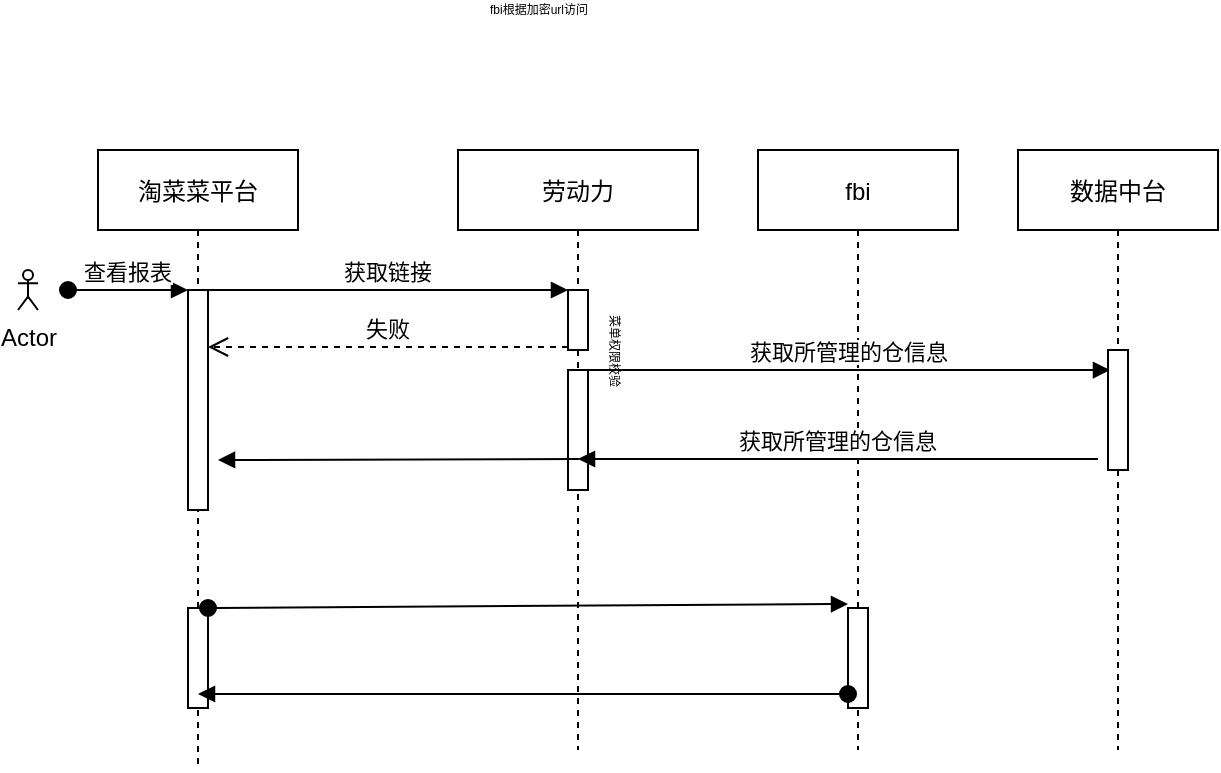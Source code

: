 <mxfile version="19.0.0" type="github">
  <diagram id="kgpKYQtTHZ0yAKxKKP6v" name="Page-1">
    <mxGraphModel dx="1249" dy="718" grid="1" gridSize="10" guides="1" tooltips="1" connect="1" arrows="1" fold="1" page="1" pageScale="1" pageWidth="850" pageHeight="1100" math="0" shadow="0">
      <root>
        <mxCell id="0" />
        <mxCell id="1" parent="0" />
        <mxCell id="3nuBFxr9cyL0pnOWT2aG-1" value="淘菜菜平台" style="shape=umlLifeline;perimeter=lifelinePerimeter;container=1;collapsible=0;recursiveResize=0;rounded=0;shadow=0;strokeWidth=1;" parent="1" vertex="1">
          <mxGeometry x="120" y="80" width="100" height="310" as="geometry" />
        </mxCell>
        <mxCell id="3nuBFxr9cyL0pnOWT2aG-2" value="" style="points=[];perimeter=orthogonalPerimeter;rounded=0;shadow=0;strokeWidth=1;" parent="3nuBFxr9cyL0pnOWT2aG-1" vertex="1">
          <mxGeometry x="45" y="70" width="10" height="110" as="geometry" />
        </mxCell>
        <mxCell id="3nuBFxr9cyL0pnOWT2aG-3" value="查看报表" style="verticalAlign=bottom;startArrow=oval;endArrow=block;startSize=8;shadow=0;strokeWidth=1;" parent="3nuBFxr9cyL0pnOWT2aG-1" target="3nuBFxr9cyL0pnOWT2aG-2" edge="1">
          <mxGeometry relative="1" as="geometry">
            <mxPoint x="-15" y="70" as="sourcePoint" />
          </mxGeometry>
        </mxCell>
        <mxCell id="IaG24eW45NkP1XahKQve-6" value="" style="points=[];perimeter=orthogonalPerimeter;rounded=0;shadow=0;strokeWidth=1;" vertex="1" parent="3nuBFxr9cyL0pnOWT2aG-1">
          <mxGeometry x="45" y="229" width="10" height="50" as="geometry" />
        </mxCell>
        <mxCell id="IaG24eW45NkP1XahKQve-7" value="" style="verticalAlign=bottom;startArrow=oval;endArrow=block;startSize=8;shadow=0;strokeWidth=1;entryX=0;entryY=-0.04;entryDx=0;entryDy=0;entryPerimeter=0;" edge="1" parent="3nuBFxr9cyL0pnOWT2aG-1" target="IaG24eW45NkP1XahKQve-5">
          <mxGeometry relative="1" as="geometry">
            <mxPoint x="55" y="229" as="sourcePoint" />
            <mxPoint x="115" y="229" as="targetPoint" />
          </mxGeometry>
        </mxCell>
        <mxCell id="3nuBFxr9cyL0pnOWT2aG-5" value="劳动力" style="shape=umlLifeline;perimeter=lifelinePerimeter;container=1;collapsible=0;recursiveResize=0;rounded=0;shadow=0;strokeWidth=1;" parent="1" vertex="1">
          <mxGeometry x="300" y="80" width="120" height="300" as="geometry" />
        </mxCell>
        <mxCell id="3nuBFxr9cyL0pnOWT2aG-6" value="" style="points=[];perimeter=orthogonalPerimeter;rounded=0;shadow=0;strokeWidth=1;" parent="3nuBFxr9cyL0pnOWT2aG-5" vertex="1">
          <mxGeometry x="55" y="70" width="10" height="30" as="geometry" />
        </mxCell>
        <mxCell id="IaG24eW45NkP1XahKQve-9" value="&lt;font style=&quot;font-size: 6px;&quot;&gt;菜单权限校验&lt;/font&gt;" style="text;html=1;align=center;verticalAlign=middle;resizable=0;points=[];autosize=1;strokeColor=none;fillColor=none;rotation=90;" vertex="1" parent="3nuBFxr9cyL0pnOWT2aG-5">
          <mxGeometry x="35" y="90" width="90" height="20" as="geometry" />
        </mxCell>
        <mxCell id="IaG24eW45NkP1XahKQve-10" value="" style="points=[];perimeter=orthogonalPerimeter;rounded=0;shadow=0;strokeWidth=1;" vertex="1" parent="3nuBFxr9cyL0pnOWT2aG-5">
          <mxGeometry x="55" y="110" width="10" height="60" as="geometry" />
        </mxCell>
        <mxCell id="3nuBFxr9cyL0pnOWT2aG-7" value="失败" style="verticalAlign=bottom;endArrow=open;dashed=1;endSize=8;exitX=0;exitY=0.95;shadow=0;strokeWidth=1;" parent="1" source="3nuBFxr9cyL0pnOWT2aG-6" target="3nuBFxr9cyL0pnOWT2aG-2" edge="1">
          <mxGeometry relative="1" as="geometry">
            <mxPoint x="275" y="236" as="targetPoint" />
          </mxGeometry>
        </mxCell>
        <mxCell id="3nuBFxr9cyL0pnOWT2aG-8" value="获取链接" style="verticalAlign=bottom;endArrow=block;entryX=0;entryY=0;shadow=0;strokeWidth=1;" parent="1" source="3nuBFxr9cyL0pnOWT2aG-2" target="3nuBFxr9cyL0pnOWT2aG-6" edge="1">
          <mxGeometry relative="1" as="geometry">
            <mxPoint x="275" y="160" as="sourcePoint" />
          </mxGeometry>
        </mxCell>
        <mxCell id="IaG24eW45NkP1XahKQve-1" value="Actor" style="shape=umlActor;verticalLabelPosition=bottom;verticalAlign=top;html=1;" vertex="1" parent="1">
          <mxGeometry x="80" y="140" width="10" height="20" as="geometry" />
        </mxCell>
        <mxCell id="IaG24eW45NkP1XahKQve-4" value="fbi" style="shape=umlLifeline;perimeter=lifelinePerimeter;container=1;collapsible=0;recursiveResize=0;rounded=0;shadow=0;strokeWidth=1;" vertex="1" parent="1">
          <mxGeometry x="450" y="80" width="100" height="300" as="geometry" />
        </mxCell>
        <mxCell id="IaG24eW45NkP1XahKQve-5" value="" style="points=[];perimeter=orthogonalPerimeter;rounded=0;shadow=0;strokeWidth=1;" vertex="1" parent="IaG24eW45NkP1XahKQve-4">
          <mxGeometry x="45" y="229" width="10" height="50" as="geometry" />
        </mxCell>
        <mxCell id="IaG24eW45NkP1XahKQve-13" value="获取所管理的仓信息" style="verticalAlign=bottom;endArrow=block;entryX=0.1;entryY=0.167;shadow=0;strokeWidth=1;entryDx=0;entryDy=0;entryPerimeter=0;" edge="1" parent="IaG24eW45NkP1XahKQve-4" target="IaG24eW45NkP1XahKQve-12">
          <mxGeometry relative="1" as="geometry">
            <mxPoint x="-85" y="110" as="sourcePoint" />
            <mxPoint x="95" y="110" as="targetPoint" />
          </mxGeometry>
        </mxCell>
        <mxCell id="IaG24eW45NkP1XahKQve-16" value="" style="verticalAlign=bottom;startArrow=oval;endArrow=block;startSize=8;shadow=0;strokeWidth=1;" edge="1" parent="IaG24eW45NkP1XahKQve-4" target="3nuBFxr9cyL0pnOWT2aG-1">
          <mxGeometry relative="1" as="geometry">
            <mxPoint x="45" y="272" as="sourcePoint" />
            <mxPoint x="365" y="270" as="targetPoint" />
          </mxGeometry>
        </mxCell>
        <mxCell id="IaG24eW45NkP1XahKQve-11" value="数据中台" style="shape=umlLifeline;perimeter=lifelinePerimeter;container=1;collapsible=0;recursiveResize=0;rounded=0;shadow=0;strokeWidth=1;" vertex="1" parent="1">
          <mxGeometry x="580" y="80" width="100" height="300" as="geometry" />
        </mxCell>
        <mxCell id="IaG24eW45NkP1XahKQve-12" value="" style="points=[];perimeter=orthogonalPerimeter;rounded=0;shadow=0;strokeWidth=1;" vertex="1" parent="IaG24eW45NkP1XahKQve-11">
          <mxGeometry x="45" y="100" width="10" height="60" as="geometry" />
        </mxCell>
        <mxCell id="IaG24eW45NkP1XahKQve-14" value="获取所管理的仓信息" style="verticalAlign=bottom;endArrow=block;shadow=0;strokeWidth=1;" edge="1" parent="1" target="3nuBFxr9cyL0pnOWT2aG-5">
          <mxGeometry relative="1" as="geometry">
            <mxPoint x="620" y="234.5" as="sourcePoint" />
            <mxPoint x="881" y="234.52" as="targetPoint" />
          </mxGeometry>
        </mxCell>
        <mxCell id="IaG24eW45NkP1XahKQve-15" value="" style="verticalAlign=bottom;endArrow=block;shadow=0;strokeWidth=1;" edge="1" parent="1">
          <mxGeometry relative="1" as="geometry">
            <mxPoint x="360.5" y="234.5" as="sourcePoint" />
            <mxPoint x="180" y="235" as="targetPoint" />
          </mxGeometry>
        </mxCell>
        <mxCell id="IaG24eW45NkP1XahKQve-17" value="fbi根据加密url访问" style="text;html=1;align=center;verticalAlign=middle;resizable=0;points=[];autosize=1;strokeColor=none;fillColor=none;fontSize=6;" vertex="1" parent="1">
          <mxGeometry x="285" y="5" width="110" height="10" as="geometry" />
        </mxCell>
      </root>
    </mxGraphModel>
  </diagram>
</mxfile>
